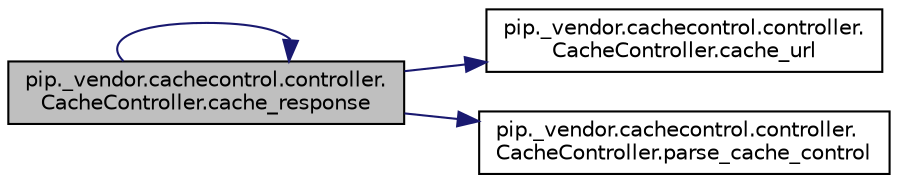 digraph "pip._vendor.cachecontrol.controller.CacheController.cache_response"
{
 // LATEX_PDF_SIZE
  edge [fontname="Helvetica",fontsize="10",labelfontname="Helvetica",labelfontsize="10"];
  node [fontname="Helvetica",fontsize="10",shape=record];
  rankdir="LR";
  Node1 [label="pip._vendor.cachecontrol.controller.\lCacheController.cache_response",height=0.2,width=0.4,color="black", fillcolor="grey75", style="filled", fontcolor="black",tooltip=" "];
  Node1 -> Node1 [color="midnightblue",fontsize="10",style="solid",fontname="Helvetica"];
  Node1 -> Node2 [color="midnightblue",fontsize="10",style="solid",fontname="Helvetica"];
  Node2 [label="pip._vendor.cachecontrol.controller.\lCacheController.cache_url",height=0.2,width=0.4,color="black", fillcolor="white", style="filled",URL="$d4/d39/classpip_1_1__vendor_1_1cachecontrol_1_1controller_1_1_cache_controller.html#ab7c0ebe8723b397e17679d84e8b658f9",tooltip=" "];
  Node1 -> Node3 [color="midnightblue",fontsize="10",style="solid",fontname="Helvetica"];
  Node3 [label="pip._vendor.cachecontrol.controller.\lCacheController.parse_cache_control",height=0.2,width=0.4,color="black", fillcolor="white", style="filled",URL="$d4/d39/classpip_1_1__vendor_1_1cachecontrol_1_1controller_1_1_cache_controller.html#a455da23c667cf8b5d9264b95ea27b554",tooltip=" "];
}
